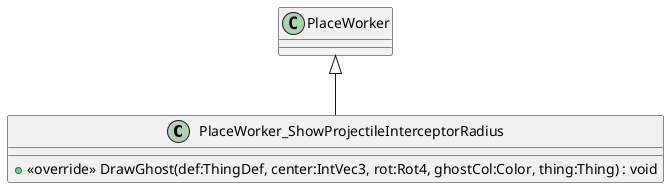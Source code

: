 @startuml
class PlaceWorker_ShowProjectileInterceptorRadius {
    + <<override>> DrawGhost(def:ThingDef, center:IntVec3, rot:Rot4, ghostCol:Color, thing:Thing) : void
}
PlaceWorker <|-- PlaceWorker_ShowProjectileInterceptorRadius
@enduml
